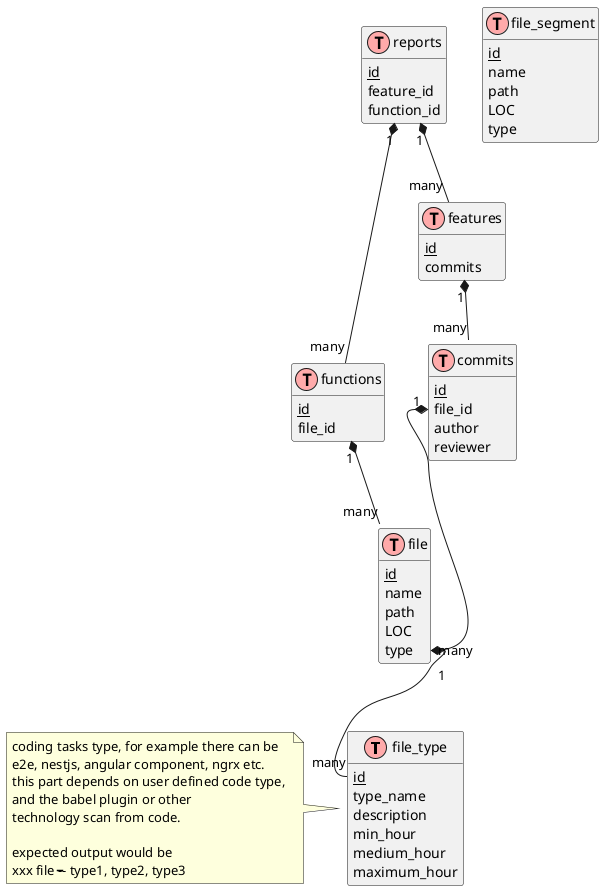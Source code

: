 @startuml
!define table(x) class x << (T,#FFAAAA) >>
!define primary_key(x) <u>x</u>
hide methods
hide stereotypes

table(file_type) {
  primary_key(id)
  type_name
  description
  min_hour
  medium_hour
  maximum_hour
}
note left
coding tasks type, for example there can be 
e2e, nestjs, angular component, ngrx etc.
this part depends on user defined code type, 
and the babel plugin or other 
technology scan from code. 

expected output would be 
xxx file ------ type1, type2, type3
end note

table(file_segment) {
  primary_key(id)
  name
  path
  LOC
  type
}

table(file) {
  primary_key(id)
  name
  path
  LOC
  type
}

table(commits) {
  primary_key(id)
  file_id
  author
  reviewer
}


table(features) {
  primary_key(id)
  commits
}


table(functions) {
  primary_key(id)
  file_id
  
}

table(reports) {
  primary_key(id)
  feature_id
  function_id
}


file::type "1" *-- "many" file_type::id
commits::file_id "1" *-- "many" file::type 

features "1" *-- "many" commits
functions "1" *-- "many" file

reports "1" *-- "many" features
reports "1" *-- "many" functions

@enduml
